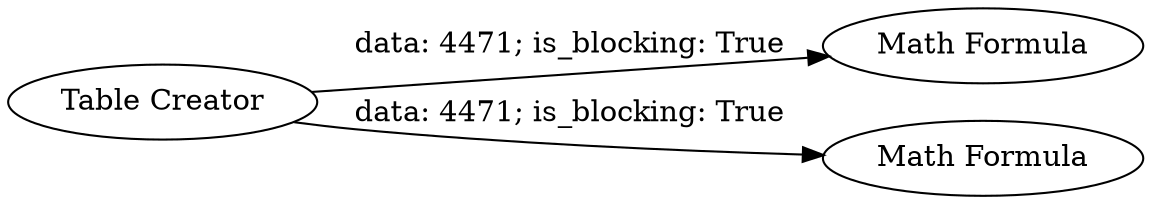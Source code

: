 digraph {
	"-1110753367931127236_3" [label="Math Formula"]
	"-1110753367931127236_2" [label="Math Formula"]
	"-1110753367931127236_1" [label="Table Creator"]
	"-1110753367931127236_1" -> "-1110753367931127236_3" [label="data: 4471; is_blocking: True"]
	"-1110753367931127236_1" -> "-1110753367931127236_2" [label="data: 4471; is_blocking: True"]
	rankdir=LR
}
